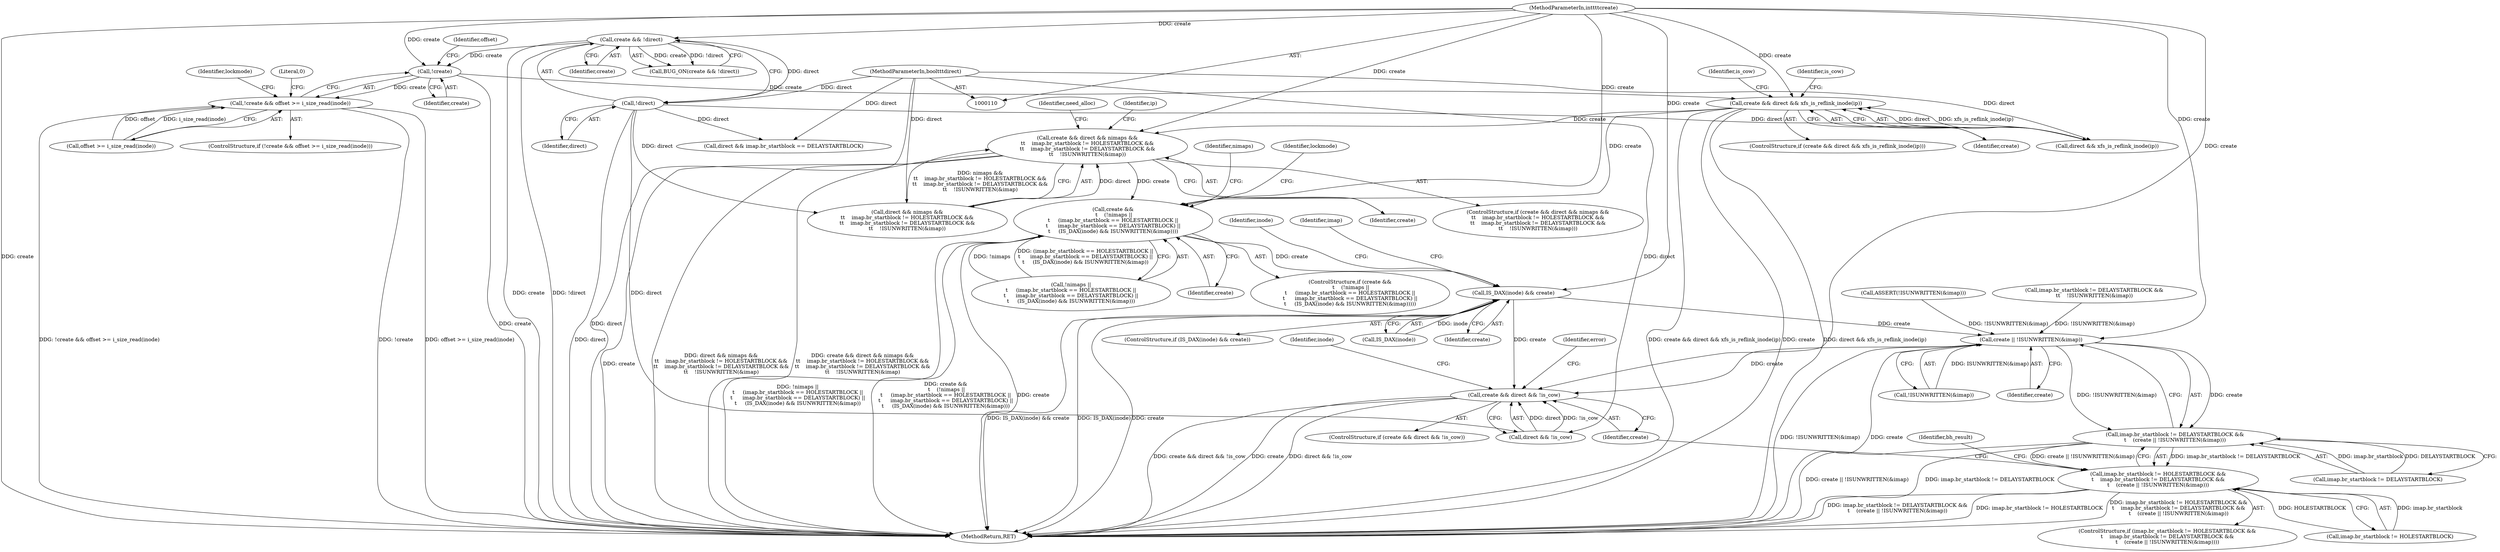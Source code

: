 digraph "0_linux_04197b341f23b908193308b8d63d17ff23232598@API" {
"1000192" [label="(Call,!create)"];
"1000156" [label="(Call,create && !direct)"];
"1000114" [label="(MethodParameterIn,int\t\t\tcreate)"];
"1000158" [label="(Call,!direct)"];
"1000115" [label="(MethodParameterIn,bool\t\t\tdirect)"];
"1000191" [label="(Call,!create && offset >= i_size_read(inode))"];
"1000246" [label="(Call,create && direct && xfs_is_reflink_inode(ip))"];
"1000279" [label="(Call,create && direct && nimaps &&\n\t\t    imap.br_startblock != HOLESTARTBLOCK &&\n\t\t    imap.br_startblock != DELAYSTARTBLOCK &&\n\t\t    !ISUNWRITTEN(&imap))"];
"1000313" [label="(Call,create &&\n \t    (!nimaps ||\n\t     (imap.br_startblock == HOLESTARTBLOCK ||\n\t      imap.br_startblock == DELAYSTARTBLOCK) ||\n\t     (IS_DAX(inode) && ISUNWRITTEN(&imap))))"];
"1000397" [label="(Call,IS_DAX(inode) && create)"];
"1000429" [label="(Call,create || !ISUNWRITTEN(&imap))"];
"1000423" [label="(Call,imap.br_startblock != DELAYSTARTBLOCK &&\n\t    (create || !ISUNWRITTEN(&imap)))"];
"1000417" [label="(Call,imap.br_startblock != HOLESTARTBLOCK &&\n\t    imap.br_startblock != DELAYSTARTBLOCK &&\n\t    (create || !ISUNWRITTEN(&imap)))"];
"1000437" [label="(Call,create && direct && !is_cow)"];
"1000402" [label="(Call,ASSERT(!ISUNWRITTEN(&imap)))"];
"1000201" [label="(Identifier,lockmode)"];
"1000114" [label="(MethodParameterIn,int\t\t\tcreate)"];
"1000279" [label="(Call,create && direct && nimaps &&\n\t\t    imap.br_startblock != HOLESTARTBLOCK &&\n\t\t    imap.br_startblock != DELAYSTARTBLOCK &&\n\t\t    !ISUNWRITTEN(&imap))"];
"1000439" [label="(Call,direct && !is_cow)"];
"1000281" [label="(Call,direct && nimaps &&\n\t\t    imap.br_startblock != HOLESTARTBLOCK &&\n\t\t    imap.br_startblock != DELAYSTARTBLOCK &&\n\t\t    !ISUNWRITTEN(&imap))"];
"1000191" [label="(Call,!create && offset >= i_size_read(inode))"];
"1000409" [label="(Identifier,inode)"];
"1000159" [label="(Identifier,direct)"];
"1000406" [label="(Identifier,imap)"];
"1000438" [label="(Identifier,create)"];
"1000456" [label="(Identifier,inode)"];
"1000423" [label="(Call,imap.br_startblock != DELAYSTARTBLOCK &&\n\t    (create || !ISUNWRITTEN(&imap)))"];
"1000437" [label="(Call,create && direct && !is_cow)"];
"1000190" [label="(ControlStructure,if (!create && offset >= i_size_read(inode)))"];
"1000424" [label="(Call,imap.br_startblock != DELAYSTARTBLOCK)"];
"1000396" [label="(ControlStructure,if (IS_DAX(inode) && create))"];
"1000308" [label="(Identifier,need_alloc)"];
"1000372" [label="(Identifier,nimaps)"];
"1000431" [label="(Call,!ISUNWRITTEN(&imap))"];
"1000315" [label="(Call,!nimaps ||\n\t     (imap.br_startblock == HOLESTARTBLOCK ||\n\t      imap.br_startblock == DELAYSTARTBLOCK) ||\n\t     (IS_DAX(inode) && ISUNWRITTEN(&imap)))"];
"1000199" [label="(Literal,0)"];
"1000416" [label="(ControlStructure,if (imap.br_startblock != HOLESTARTBLOCK &&\n\t    imap.br_startblock != DELAYSTARTBLOCK &&\n\t    (create || !ISUNWRITTEN(&imap))))"];
"1000291" [label="(Call,imap.br_startblock != DELAYSTARTBLOCK &&\n\t\t    !ISUNWRITTEN(&imap))"];
"1000158" [label="(Call,!direct)"];
"1000156" [label="(Call,create && !direct)"];
"1000280" [label="(Identifier,create)"];
"1000487" [label="(Identifier,bh_result)"];
"1000248" [label="(Call,direct && xfs_is_reflink_inode(ip))"];
"1000418" [label="(Call,imap.br_startblock != HOLESTARTBLOCK)"];
"1000436" [label="(ControlStructure,if (create && direct && !is_cow))"];
"1000397" [label="(Call,IS_DAX(inode) && create)"];
"1000494" [label="(Call,direct && imap.br_startblock == DELAYSTARTBLOCK)"];
"1000253" [label="(Identifier,is_cow)"];
"1000398" [label="(Call,IS_DAX(inode))"];
"1000417" [label="(Call,imap.br_startblock != HOLESTARTBLOCK &&\n\t    imap.br_startblock != DELAYSTARTBLOCK &&\n\t    (create || !ISUNWRITTEN(&imap)))"];
"1000339" [label="(Identifier,lockmode)"];
"1000400" [label="(Identifier,create)"];
"1000193" [label="(Identifier,create)"];
"1000509" [label="(MethodReturn,RET)"];
"1000278" [label="(ControlStructure,if (create && direct && nimaps &&\n\t\t    imap.br_startblock != HOLESTARTBLOCK &&\n\t\t    imap.br_startblock != DELAYSTARTBLOCK &&\n\t\t    !ISUNWRITTEN(&imap)))"];
"1000245" [label="(ControlStructure,if (create && direct && xfs_is_reflink_inode(ip)))"];
"1000246" [label="(Call,create && direct && xfs_is_reflink_inode(ip))"];
"1000247" [label="(Identifier,create)"];
"1000192" [label="(Call,!create)"];
"1000314" [label="(Identifier,create)"];
"1000312" [label="(ControlStructure,if (create &&\n \t    (!nimaps ||\n\t     (imap.br_startblock == HOLESTARTBLOCK ||\n\t      imap.br_startblock == DELAYSTARTBLOCK) ||\n\t     (IS_DAX(inode) && ISUNWRITTEN(&imap)))))"];
"1000115" [label="(MethodParameterIn,bool\t\t\tdirect)"];
"1000157" [label="(Identifier,create)"];
"1000445" [label="(Identifier,error)"];
"1000313" [label="(Call,create &&\n \t    (!nimaps ||\n\t     (imap.br_startblock == HOLESTARTBLOCK ||\n\t      imap.br_startblock == DELAYSTARTBLOCK) ||\n\t     (IS_DAX(inode) && ISUNWRITTEN(&imap))))"];
"1000263" [label="(Identifier,is_cow)"];
"1000195" [label="(Identifier,offset)"];
"1000302" [label="(Identifier,ip)"];
"1000430" [label="(Identifier,create)"];
"1000194" [label="(Call,offset >= i_size_read(inode))"];
"1000429" [label="(Call,create || !ISUNWRITTEN(&imap))"];
"1000155" [label="(Call,BUG_ON(create && !direct))"];
"1000192" -> "1000191"  [label="AST: "];
"1000192" -> "1000193"  [label="CFG: "];
"1000193" -> "1000192"  [label="AST: "];
"1000195" -> "1000192"  [label="CFG: "];
"1000191" -> "1000192"  [label="CFG: "];
"1000192" -> "1000509"  [label="DDG: create"];
"1000192" -> "1000191"  [label="DDG: create"];
"1000156" -> "1000192"  [label="DDG: create"];
"1000114" -> "1000192"  [label="DDG: create"];
"1000192" -> "1000246"  [label="DDG: create"];
"1000156" -> "1000155"  [label="AST: "];
"1000156" -> "1000157"  [label="CFG: "];
"1000156" -> "1000158"  [label="CFG: "];
"1000157" -> "1000156"  [label="AST: "];
"1000158" -> "1000156"  [label="AST: "];
"1000155" -> "1000156"  [label="CFG: "];
"1000156" -> "1000509"  [label="DDG: create"];
"1000156" -> "1000509"  [label="DDG: !direct"];
"1000156" -> "1000155"  [label="DDG: create"];
"1000156" -> "1000155"  [label="DDG: !direct"];
"1000114" -> "1000156"  [label="DDG: create"];
"1000158" -> "1000156"  [label="DDG: direct"];
"1000114" -> "1000110"  [label="AST: "];
"1000114" -> "1000509"  [label="DDG: create"];
"1000114" -> "1000246"  [label="DDG: create"];
"1000114" -> "1000279"  [label="DDG: create"];
"1000114" -> "1000313"  [label="DDG: create"];
"1000114" -> "1000397"  [label="DDG: create"];
"1000114" -> "1000429"  [label="DDG: create"];
"1000114" -> "1000437"  [label="DDG: create"];
"1000158" -> "1000159"  [label="CFG: "];
"1000159" -> "1000158"  [label="AST: "];
"1000158" -> "1000509"  [label="DDG: direct"];
"1000115" -> "1000158"  [label="DDG: direct"];
"1000158" -> "1000248"  [label="DDG: direct"];
"1000158" -> "1000281"  [label="DDG: direct"];
"1000158" -> "1000439"  [label="DDG: direct"];
"1000158" -> "1000494"  [label="DDG: direct"];
"1000115" -> "1000110"  [label="AST: "];
"1000115" -> "1000509"  [label="DDG: direct"];
"1000115" -> "1000248"  [label="DDG: direct"];
"1000115" -> "1000281"  [label="DDG: direct"];
"1000115" -> "1000439"  [label="DDG: direct"];
"1000115" -> "1000494"  [label="DDG: direct"];
"1000191" -> "1000190"  [label="AST: "];
"1000191" -> "1000194"  [label="CFG: "];
"1000194" -> "1000191"  [label="AST: "];
"1000199" -> "1000191"  [label="CFG: "];
"1000201" -> "1000191"  [label="CFG: "];
"1000191" -> "1000509"  [label="DDG: offset >= i_size_read(inode)"];
"1000191" -> "1000509"  [label="DDG: !create && offset >= i_size_read(inode)"];
"1000191" -> "1000509"  [label="DDG: !create"];
"1000194" -> "1000191"  [label="DDG: offset"];
"1000194" -> "1000191"  [label="DDG: i_size_read(inode)"];
"1000246" -> "1000245"  [label="AST: "];
"1000246" -> "1000247"  [label="CFG: "];
"1000246" -> "1000248"  [label="CFG: "];
"1000247" -> "1000246"  [label="AST: "];
"1000248" -> "1000246"  [label="AST: "];
"1000253" -> "1000246"  [label="CFG: "];
"1000263" -> "1000246"  [label="CFG: "];
"1000246" -> "1000509"  [label="DDG: direct && xfs_is_reflink_inode(ip)"];
"1000246" -> "1000509"  [label="DDG: create && direct && xfs_is_reflink_inode(ip)"];
"1000246" -> "1000509"  [label="DDG: create"];
"1000248" -> "1000246"  [label="DDG: direct"];
"1000248" -> "1000246"  [label="DDG: xfs_is_reflink_inode(ip)"];
"1000246" -> "1000279"  [label="DDG: create"];
"1000246" -> "1000313"  [label="DDG: create"];
"1000279" -> "1000278"  [label="AST: "];
"1000279" -> "1000280"  [label="CFG: "];
"1000279" -> "1000281"  [label="CFG: "];
"1000280" -> "1000279"  [label="AST: "];
"1000281" -> "1000279"  [label="AST: "];
"1000302" -> "1000279"  [label="CFG: "];
"1000308" -> "1000279"  [label="CFG: "];
"1000279" -> "1000509"  [label="DDG: create"];
"1000279" -> "1000509"  [label="DDG: direct && nimaps &&\n\t\t    imap.br_startblock != HOLESTARTBLOCK &&\n\t\t    imap.br_startblock != DELAYSTARTBLOCK &&\n\t\t    !ISUNWRITTEN(&imap)"];
"1000279" -> "1000509"  [label="DDG: create && direct && nimaps &&\n\t\t    imap.br_startblock != HOLESTARTBLOCK &&\n\t\t    imap.br_startblock != DELAYSTARTBLOCK &&\n\t\t    !ISUNWRITTEN(&imap)"];
"1000281" -> "1000279"  [label="DDG: direct"];
"1000281" -> "1000279"  [label="DDG: nimaps &&\n\t\t    imap.br_startblock != HOLESTARTBLOCK &&\n\t\t    imap.br_startblock != DELAYSTARTBLOCK &&\n\t\t    !ISUNWRITTEN(&imap)"];
"1000279" -> "1000313"  [label="DDG: create"];
"1000313" -> "1000312"  [label="AST: "];
"1000313" -> "1000314"  [label="CFG: "];
"1000313" -> "1000315"  [label="CFG: "];
"1000314" -> "1000313"  [label="AST: "];
"1000315" -> "1000313"  [label="AST: "];
"1000339" -> "1000313"  [label="CFG: "];
"1000372" -> "1000313"  [label="CFG: "];
"1000313" -> "1000509"  [label="DDG: !nimaps ||\n\t     (imap.br_startblock == HOLESTARTBLOCK ||\n\t      imap.br_startblock == DELAYSTARTBLOCK) ||\n\t     (IS_DAX(inode) && ISUNWRITTEN(&imap))"];
"1000313" -> "1000509"  [label="DDG: create &&\n \t    (!nimaps ||\n\t     (imap.br_startblock == HOLESTARTBLOCK ||\n\t      imap.br_startblock == DELAYSTARTBLOCK) ||\n\t     (IS_DAX(inode) && ISUNWRITTEN(&imap)))"];
"1000313" -> "1000509"  [label="DDG: create"];
"1000315" -> "1000313"  [label="DDG: !nimaps"];
"1000315" -> "1000313"  [label="DDG: (imap.br_startblock == HOLESTARTBLOCK ||\n\t      imap.br_startblock == DELAYSTARTBLOCK) ||\n\t     (IS_DAX(inode) && ISUNWRITTEN(&imap))"];
"1000313" -> "1000397"  [label="DDG: create"];
"1000397" -> "1000396"  [label="AST: "];
"1000397" -> "1000398"  [label="CFG: "];
"1000397" -> "1000400"  [label="CFG: "];
"1000398" -> "1000397"  [label="AST: "];
"1000400" -> "1000397"  [label="AST: "];
"1000406" -> "1000397"  [label="CFG: "];
"1000409" -> "1000397"  [label="CFG: "];
"1000397" -> "1000509"  [label="DDG: IS_DAX(inode) && create"];
"1000397" -> "1000509"  [label="DDG: IS_DAX(inode)"];
"1000397" -> "1000509"  [label="DDG: create"];
"1000398" -> "1000397"  [label="DDG: inode"];
"1000397" -> "1000429"  [label="DDG: create"];
"1000397" -> "1000437"  [label="DDG: create"];
"1000429" -> "1000423"  [label="AST: "];
"1000429" -> "1000430"  [label="CFG: "];
"1000429" -> "1000431"  [label="CFG: "];
"1000430" -> "1000429"  [label="AST: "];
"1000431" -> "1000429"  [label="AST: "];
"1000423" -> "1000429"  [label="CFG: "];
"1000429" -> "1000509"  [label="DDG: !ISUNWRITTEN(&imap)"];
"1000429" -> "1000509"  [label="DDG: create"];
"1000429" -> "1000423"  [label="DDG: create"];
"1000429" -> "1000423"  [label="DDG: !ISUNWRITTEN(&imap)"];
"1000402" -> "1000429"  [label="DDG: !ISUNWRITTEN(&imap)"];
"1000291" -> "1000429"  [label="DDG: !ISUNWRITTEN(&imap)"];
"1000431" -> "1000429"  [label="DDG: ISUNWRITTEN(&imap)"];
"1000429" -> "1000437"  [label="DDG: create"];
"1000423" -> "1000417"  [label="AST: "];
"1000423" -> "1000424"  [label="CFG: "];
"1000424" -> "1000423"  [label="AST: "];
"1000417" -> "1000423"  [label="CFG: "];
"1000423" -> "1000509"  [label="DDG: imap.br_startblock != DELAYSTARTBLOCK"];
"1000423" -> "1000509"  [label="DDG: create || !ISUNWRITTEN(&imap)"];
"1000423" -> "1000417"  [label="DDG: imap.br_startblock != DELAYSTARTBLOCK"];
"1000423" -> "1000417"  [label="DDG: create || !ISUNWRITTEN(&imap)"];
"1000424" -> "1000423"  [label="DDG: imap.br_startblock"];
"1000424" -> "1000423"  [label="DDG: DELAYSTARTBLOCK"];
"1000417" -> "1000416"  [label="AST: "];
"1000417" -> "1000418"  [label="CFG: "];
"1000418" -> "1000417"  [label="AST: "];
"1000438" -> "1000417"  [label="CFG: "];
"1000487" -> "1000417"  [label="CFG: "];
"1000417" -> "1000509"  [label="DDG: imap.br_startblock != DELAYSTARTBLOCK &&\n\t    (create || !ISUNWRITTEN(&imap))"];
"1000417" -> "1000509"  [label="DDG: imap.br_startblock != HOLESTARTBLOCK"];
"1000417" -> "1000509"  [label="DDG: imap.br_startblock != HOLESTARTBLOCK &&\n\t    imap.br_startblock != DELAYSTARTBLOCK &&\n\t    (create || !ISUNWRITTEN(&imap))"];
"1000418" -> "1000417"  [label="DDG: imap.br_startblock"];
"1000418" -> "1000417"  [label="DDG: HOLESTARTBLOCK"];
"1000437" -> "1000436"  [label="AST: "];
"1000437" -> "1000438"  [label="CFG: "];
"1000437" -> "1000439"  [label="CFG: "];
"1000438" -> "1000437"  [label="AST: "];
"1000439" -> "1000437"  [label="AST: "];
"1000445" -> "1000437"  [label="CFG: "];
"1000456" -> "1000437"  [label="CFG: "];
"1000437" -> "1000509"  [label="DDG: create && direct && !is_cow"];
"1000437" -> "1000509"  [label="DDG: create"];
"1000437" -> "1000509"  [label="DDG: direct && !is_cow"];
"1000439" -> "1000437"  [label="DDG: direct"];
"1000439" -> "1000437"  [label="DDG: !is_cow"];
}
